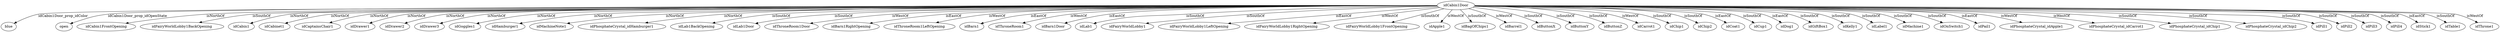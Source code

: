 strict digraph  {
idCabin1Door [node_type=entity_node];
blue [node_type=property_node];
open [node_type=property_node];
idCabin1FrontOpening [node_type=entity_node];
idFairyWorldLobby1BackOpening [node_type=entity_node];
idCabin1 [node_type=entity_node];
idCabinet1 [node_type=entity_node];
idCaptainsChair1 [node_type=entity_node];
idDrawer1 [node_type=entity_node];
idDrawer2 [node_type=entity_node];
idDrawer3 [node_type=entity_node];
idGoggles1 [node_type=entity_node];
idHamburger1 [node_type=entity_node];
idMachineNote1 [node_type=entity_node];
idPhosphateCrystal_idHamburger1 [node_type=entity_node];
idLab1BackOpening [node_type=entity_node];
idLab1Door [node_type=entity_node];
idThroneRoom1Door [node_type=entity_node];
idBarn1RightOpening [node_type=entity_node];
idThroneRoom1LeftOpening [node_type=entity_node];
idBarn1 [node_type=entity_node];
idThroneRoom1 [node_type=entity_node];
idBarn1Door [node_type=entity_node];
idLab1 [node_type=entity_node];
idFairyWorldLobby1 [node_type=entity_node];
idFairyWorldLobby1LeftOpening [node_type=entity_node];
idFairyWorldLobby1RightOpening [node_type=entity_node];
idFairyWorldLobby1FrontOpening [node_type=entity_node];
idApple1 [node_type=entity_node];
idBagOfChips1 [node_type=entity_node];
idBarrel1 [node_type=entity_node];
idButtonX [node_type=entity_node];
idButtonY [node_type=entity_node];
idButtonZ [node_type=entity_node];
idCarrot1 [node_type=entity_node];
idChip1 [node_type=entity_node];
idChip2 [node_type=entity_node];
idCoat1 [node_type=entity_node];
idCup1 [node_type=entity_node];
idDog1 [node_type=entity_node];
idGiftBox1 [node_type=entity_node];
idKelly1 [node_type=entity_node];
idLabel1 [node_type=entity_node];
idMachine1 [node_type=entity_node];
idOnSwitch1 [node_type=entity_node];
idPail1 [node_type=entity_node];
idPhosphateCrystal_idApple1 [node_type=entity_node];
idPhosphateCrystal_idCarrot1 [node_type=entity_node];
idPhosphateCrystal_idChip1 [node_type=entity_node];
idPhosphateCrystal_idChip2 [node_type=entity_node];
idPill1 [node_type=entity_node];
idPill2 [node_type=entity_node];
idPill3 [node_type=entity_node];
idPill4 [node_type=entity_node];
idStick1 [node_type=entity_node];
idTable1 [node_type=entity_node];
idThrone1 [node_type=entity_node];
idCabin1Door -> blue  [edge_type=property, label=idCabin1Door_prop_idColor];
idCabin1Door -> open  [edge_type=property, label=idCabin1Door_prop_idOpenState];
idCabin1Door -> idCabin1FrontOpening  [edge_type=relationship, label=isNorthOf];
idCabin1Door -> idFairyWorldLobby1BackOpening  [edge_type=relationship, label=isSouthOf];
idCabin1Door -> idCabin1  [edge_type=relationship, label=isNorthOf];
idCabin1Door -> idCabinet1  [edge_type=relationship, label=isNorthOf];
idCabin1Door -> idCaptainsChair1  [edge_type=relationship, label=isNorthOf];
idCabin1Door -> idDrawer1  [edge_type=relationship, label=isNorthOf];
idCabin1Door -> idDrawer2  [edge_type=relationship, label=isNorthOf];
idCabin1Door -> idDrawer3  [edge_type=relationship, label=isNorthOf];
idCabin1Door -> idGoggles1  [edge_type=relationship, label=isNorthOf];
idCabin1Door -> idHamburger1  [edge_type=relationship, label=isNorthOf];
idCabin1Door -> idMachineNote1  [edge_type=relationship, label=isNorthOf];
idCabin1Door -> idPhosphateCrystal_idHamburger1  [edge_type=relationship, label=isNorthOf];
idCabin1Door -> idLab1BackOpening  [edge_type=relationship, label=isSouthOf];
idCabin1Door -> idLab1Door  [edge_type=relationship, label=isSouthOf];
idCabin1Door -> idThroneRoom1Door  [edge_type=relationship, label=isWestOf];
idCabin1Door -> idBarn1RightOpening  [edge_type=relationship, label=isEastOf];
idCabin1Door -> idThroneRoom1LeftOpening  [edge_type=relationship, label=isWestOf];
idCabin1Door -> idBarn1  [edge_type=relationship, label=isEastOf];
idCabin1Door -> idThroneRoom1  [edge_type=relationship, label=isWestOf];
idCabin1Door -> idBarn1Door  [edge_type=relationship, label=isEastOf];
idCabin1Door -> idLab1  [edge_type=relationship, label=isSouthOf];
idCabin1Door -> idFairyWorldLobby1  [edge_type=relationship, label=isSouthOf];
idCabin1Door -> idFairyWorldLobby1LeftOpening  [edge_type=relationship, label=isEastOf];
idCabin1Door -> idFairyWorldLobby1RightOpening  [edge_type=relationship, label=isWestOf];
idCabin1Door -> idFairyWorldLobby1FrontOpening  [edge_type=relationship, label=isSouthOf];
idCabin1Door -> idApple1  [edge_type=relationship, label=isWestOf];
idCabin1Door -> idBagOfChips1  [edge_type=relationship, label=isSouthOf];
idCabin1Door -> idBarrel1  [edge_type=relationship, label=isWestOf];
idCabin1Door -> idButtonX  [edge_type=relationship, label=isSouthOf];
idCabin1Door -> idButtonY  [edge_type=relationship, label=isSouthOf];
idCabin1Door -> idButtonZ  [edge_type=relationship, label=isSouthOf];
idCabin1Door -> idCarrot1  [edge_type=relationship, label=isWestOf];
idCabin1Door -> idChip1  [edge_type=relationship, label=isSouthOf];
idCabin1Door -> idChip2  [edge_type=relationship, label=isSouthOf];
idCabin1Door -> idCoat1  [edge_type=relationship, label=isEastOf];
idCabin1Door -> idCup1  [edge_type=relationship, label=isSouthOf];
idCabin1Door -> idDog1  [edge_type=relationship, label=isEastOf];
idCabin1Door -> idGiftBox1  [edge_type=relationship, label=isSouthOf];
idCabin1Door -> idKelly1  [edge_type=relationship, label=isSouthOf];
idCabin1Door -> idLabel1  [edge_type=relationship, label=isSouthOf];
idCabin1Door -> idMachine1  [edge_type=relationship, label=isSouthOf];
idCabin1Door -> idOnSwitch1  [edge_type=relationship, label=isSouthOf];
idCabin1Door -> idPail1  [edge_type=relationship, label=isEastOf];
idCabin1Door -> idPhosphateCrystal_idApple1  [edge_type=relationship, label=isWestOf];
idCabin1Door -> idPhosphateCrystal_idCarrot1  [edge_type=relationship, label=isWestOf];
idCabin1Door -> idPhosphateCrystal_idChip1  [edge_type=relationship, label=isSouthOf];
idCabin1Door -> idPhosphateCrystal_idChip2  [edge_type=relationship, label=isSouthOf];
idCabin1Door -> idPill1  [edge_type=relationship, label=isSouthOf];
idCabin1Door -> idPill2  [edge_type=relationship, label=isSouthOf];
idCabin1Door -> idPill3  [edge_type=relationship, label=isSouthOf];
idCabin1Door -> idPill4  [edge_type=relationship, label=isSouthOf];
idCabin1Door -> idStick1  [edge_type=relationship, label=isEastOf];
idCabin1Door -> idTable1  [edge_type=relationship, label=isSouthOf];
idCabin1Door -> idThrone1  [edge_type=relationship, label=isWestOf];
}
